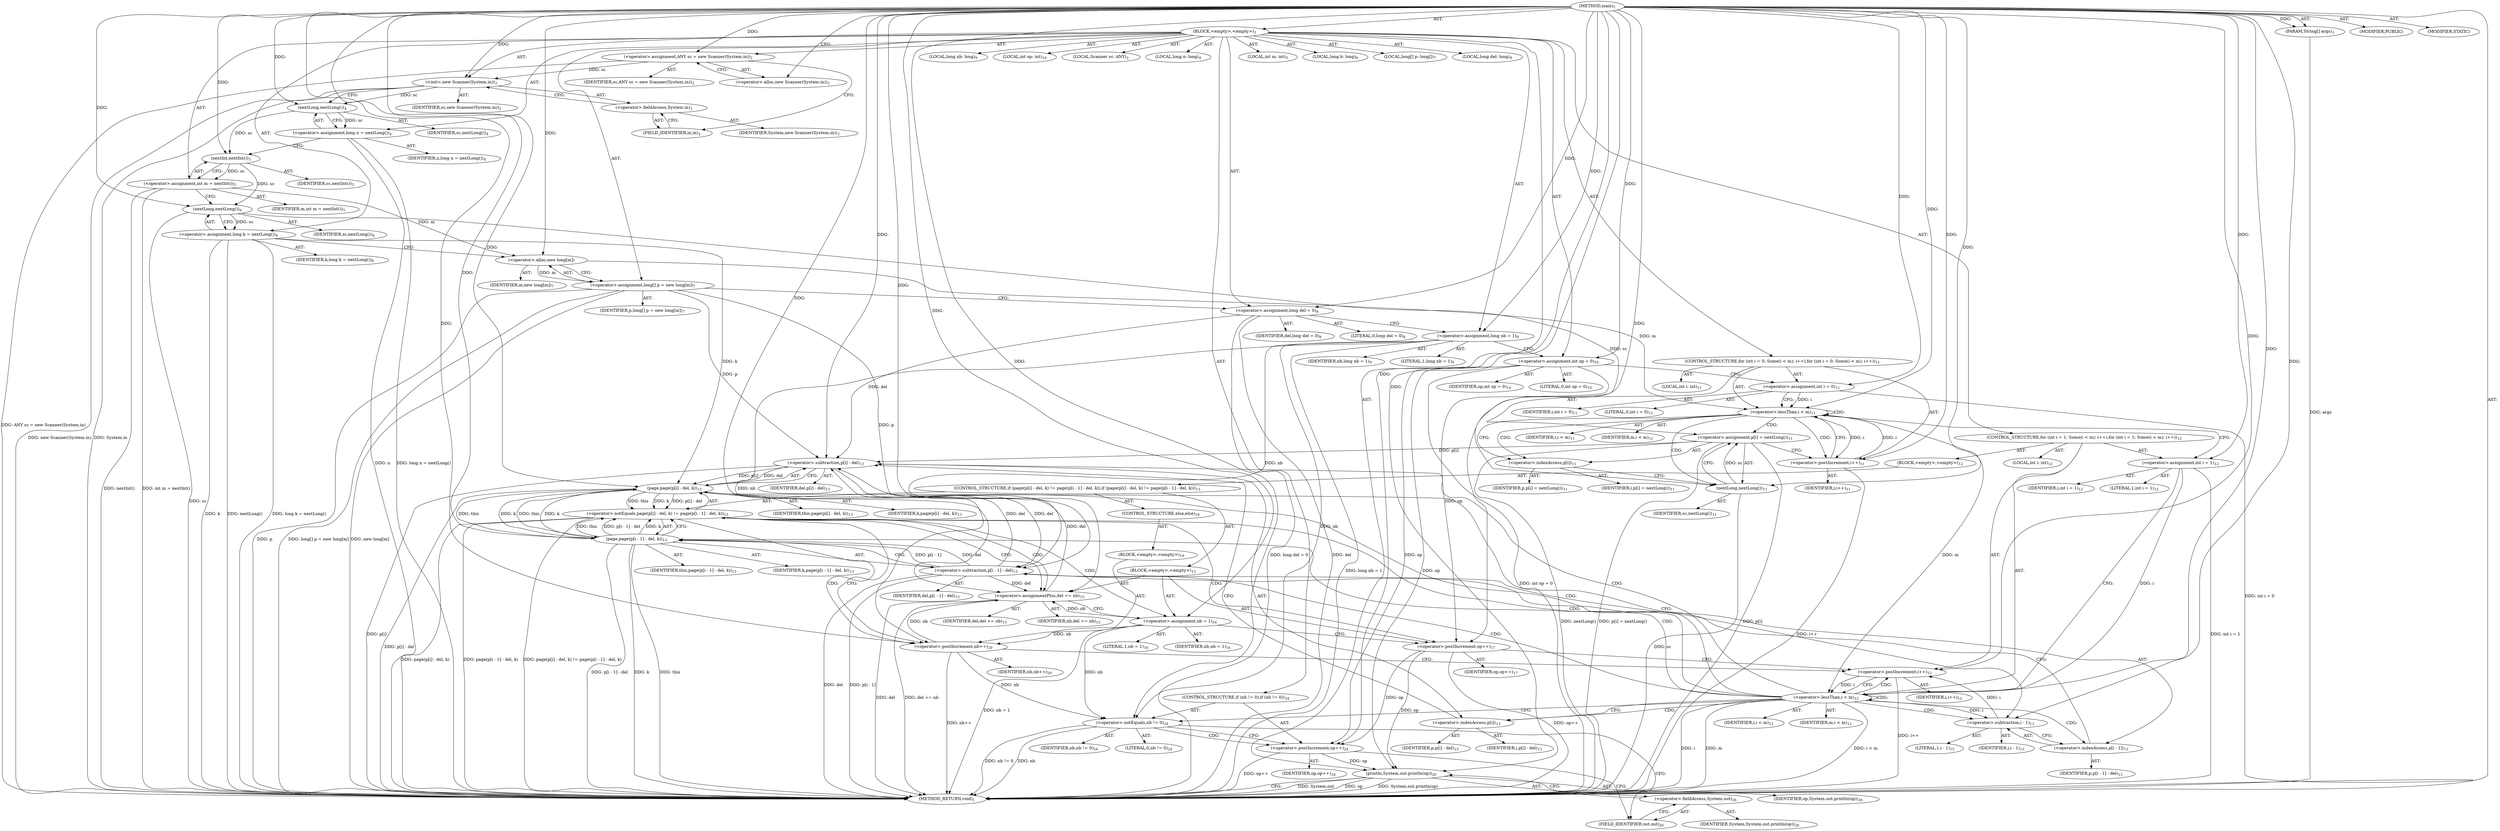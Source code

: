digraph "main" {  
"19" [label = <(METHOD,main)<SUB>1</SUB>> ]
"20" [label = <(PARAM,String[] args)<SUB>1</SUB>> ]
"21" [label = <(BLOCK,&lt;empty&gt;,&lt;empty&gt;)<SUB>1</SUB>> ]
"4" [label = <(LOCAL,Scanner sc: ANY)<SUB>2</SUB>> ]
"22" [label = <(&lt;operator&gt;.assignment,ANY sc = new Scanner(System.in))<SUB>2</SUB>> ]
"23" [label = <(IDENTIFIER,sc,ANY sc = new Scanner(System.in))<SUB>2</SUB>> ]
"24" [label = <(&lt;operator&gt;.alloc,new Scanner(System.in))<SUB>2</SUB>> ]
"25" [label = <(&lt;init&gt;,new Scanner(System.in))<SUB>2</SUB>> ]
"3" [label = <(IDENTIFIER,sc,new Scanner(System.in))<SUB>2</SUB>> ]
"26" [label = <(&lt;operator&gt;.fieldAccess,System.in)<SUB>2</SUB>> ]
"27" [label = <(IDENTIFIER,System,new Scanner(System.in))<SUB>2</SUB>> ]
"28" [label = <(FIELD_IDENTIFIER,in,in)<SUB>2</SUB>> ]
"29" [label = <(LOCAL,long n: long)<SUB>4</SUB>> ]
"30" [label = <(&lt;operator&gt;.assignment,long n = nextLong())<SUB>4</SUB>> ]
"31" [label = <(IDENTIFIER,n,long n = nextLong())<SUB>4</SUB>> ]
"32" [label = <(nextLong,nextLong())<SUB>4</SUB>> ]
"33" [label = <(IDENTIFIER,sc,nextLong())<SUB>4</SUB>> ]
"34" [label = <(LOCAL,int m: int)<SUB>5</SUB>> ]
"35" [label = <(&lt;operator&gt;.assignment,int m = nextInt())<SUB>5</SUB>> ]
"36" [label = <(IDENTIFIER,m,int m = nextInt())<SUB>5</SUB>> ]
"37" [label = <(nextInt,nextInt())<SUB>5</SUB>> ]
"38" [label = <(IDENTIFIER,sc,nextInt())<SUB>5</SUB>> ]
"39" [label = <(LOCAL,long k: long)<SUB>6</SUB>> ]
"40" [label = <(&lt;operator&gt;.assignment,long k = nextLong())<SUB>6</SUB>> ]
"41" [label = <(IDENTIFIER,k,long k = nextLong())<SUB>6</SUB>> ]
"42" [label = <(nextLong,nextLong())<SUB>6</SUB>> ]
"43" [label = <(IDENTIFIER,sc,nextLong())<SUB>6</SUB>> ]
"44" [label = <(LOCAL,long[] p: long[])<SUB>7</SUB>> ]
"45" [label = <(&lt;operator&gt;.assignment,long[] p = new long[m])<SUB>7</SUB>> ]
"46" [label = <(IDENTIFIER,p,long[] p = new long[m])<SUB>7</SUB>> ]
"47" [label = <(&lt;operator&gt;.alloc,new long[m])> ]
"48" [label = <(IDENTIFIER,m,new long[m])<SUB>7</SUB>> ]
"49" [label = <(LOCAL,long del: long)<SUB>8</SUB>> ]
"50" [label = <(&lt;operator&gt;.assignment,long del = 0)<SUB>8</SUB>> ]
"51" [label = <(IDENTIFIER,del,long del = 0)<SUB>8</SUB>> ]
"52" [label = <(LITERAL,0,long del = 0)<SUB>8</SUB>> ]
"53" [label = <(LOCAL,long nb: long)<SUB>9</SUB>> ]
"54" [label = <(&lt;operator&gt;.assignment,long nb = 1)<SUB>9</SUB>> ]
"55" [label = <(IDENTIFIER,nb,long nb = 1)<SUB>9</SUB>> ]
"56" [label = <(LITERAL,1,long nb = 1)<SUB>9</SUB>> ]
"57" [label = <(LOCAL,int op: int)<SUB>10</SUB>> ]
"58" [label = <(&lt;operator&gt;.assignment,int op = 0)<SUB>10</SUB>> ]
"59" [label = <(IDENTIFIER,op,int op = 0)<SUB>10</SUB>> ]
"60" [label = <(LITERAL,0,int op = 0)<SUB>10</SUB>> ]
"61" [label = <(CONTROL_STRUCTURE,for (int i = 0; Some(i &lt; m); i++),for (int i = 0; Some(i &lt; m); i++))<SUB>11</SUB>> ]
"62" [label = <(LOCAL,int i: int)<SUB>11</SUB>> ]
"63" [label = <(&lt;operator&gt;.assignment,int i = 0)<SUB>11</SUB>> ]
"64" [label = <(IDENTIFIER,i,int i = 0)<SUB>11</SUB>> ]
"65" [label = <(LITERAL,0,int i = 0)<SUB>11</SUB>> ]
"66" [label = <(&lt;operator&gt;.lessThan,i &lt; m)<SUB>11</SUB>> ]
"67" [label = <(IDENTIFIER,i,i &lt; m)<SUB>11</SUB>> ]
"68" [label = <(IDENTIFIER,m,i &lt; m)<SUB>11</SUB>> ]
"69" [label = <(&lt;operator&gt;.postIncrement,i++)<SUB>11</SUB>> ]
"70" [label = <(IDENTIFIER,i,i++)<SUB>11</SUB>> ]
"71" [label = <(&lt;operator&gt;.assignment,p[i] = nextLong())<SUB>11</SUB>> ]
"72" [label = <(&lt;operator&gt;.indexAccess,p[i])<SUB>11</SUB>> ]
"73" [label = <(IDENTIFIER,p,p[i] = nextLong())<SUB>11</SUB>> ]
"74" [label = <(IDENTIFIER,i,p[i] = nextLong())<SUB>11</SUB>> ]
"75" [label = <(nextLong,nextLong())<SUB>11</SUB>> ]
"76" [label = <(IDENTIFIER,sc,nextLong())<SUB>11</SUB>> ]
"77" [label = <(CONTROL_STRUCTURE,for (int i = 1; Some(i &lt; m); i++),for (int i = 1; Some(i &lt; m); i++))<SUB>12</SUB>> ]
"78" [label = <(LOCAL,int i: int)<SUB>12</SUB>> ]
"79" [label = <(&lt;operator&gt;.assignment,int i = 1)<SUB>12</SUB>> ]
"80" [label = <(IDENTIFIER,i,int i = 1)<SUB>12</SUB>> ]
"81" [label = <(LITERAL,1,int i = 1)<SUB>12</SUB>> ]
"82" [label = <(&lt;operator&gt;.lessThan,i &lt; m)<SUB>12</SUB>> ]
"83" [label = <(IDENTIFIER,i,i &lt; m)<SUB>12</SUB>> ]
"84" [label = <(IDENTIFIER,m,i &lt; m)<SUB>12</SUB>> ]
"85" [label = <(&lt;operator&gt;.postIncrement,i++)<SUB>12</SUB>> ]
"86" [label = <(IDENTIFIER,i,i++)<SUB>12</SUB>> ]
"87" [label = <(BLOCK,&lt;empty&gt;,&lt;empty&gt;)<SUB>12</SUB>> ]
"88" [label = <(CONTROL_STRUCTURE,if (page(p[i] - del, k) != page(p[i - 1] - del, k)),if (page(p[i] - del, k) != page(p[i - 1] - del, k)))<SUB>13</SUB>> ]
"89" [label = <(&lt;operator&gt;.notEquals,page(p[i] - del, k) != page(p[i - 1] - del, k))<SUB>13</SUB>> ]
"90" [label = <(page,page(p[i] - del, k))<SUB>13</SUB>> ]
"91" [label = <(IDENTIFIER,this,page(p[i] - del, k))<SUB>13</SUB>> ]
"92" [label = <(&lt;operator&gt;.subtraction,p[i] - del)<SUB>13</SUB>> ]
"93" [label = <(&lt;operator&gt;.indexAccess,p[i])<SUB>13</SUB>> ]
"94" [label = <(IDENTIFIER,p,p[i] - del)<SUB>13</SUB>> ]
"95" [label = <(IDENTIFIER,i,p[i] - del)<SUB>13</SUB>> ]
"96" [label = <(IDENTIFIER,del,p[i] - del)<SUB>13</SUB>> ]
"97" [label = <(IDENTIFIER,k,page(p[i] - del, k))<SUB>13</SUB>> ]
"98" [label = <(page,page(p[i - 1] - del, k))<SUB>13</SUB>> ]
"99" [label = <(IDENTIFIER,this,page(p[i - 1] - del, k))<SUB>13</SUB>> ]
"100" [label = <(&lt;operator&gt;.subtraction,p[i - 1] - del)<SUB>13</SUB>> ]
"101" [label = <(&lt;operator&gt;.indexAccess,p[i - 1])<SUB>13</SUB>> ]
"102" [label = <(IDENTIFIER,p,p[i - 1] - del)<SUB>13</SUB>> ]
"103" [label = <(&lt;operator&gt;.subtraction,i - 1)<SUB>13</SUB>> ]
"104" [label = <(IDENTIFIER,i,i - 1)<SUB>13</SUB>> ]
"105" [label = <(LITERAL,1,i - 1)<SUB>13</SUB>> ]
"106" [label = <(IDENTIFIER,del,p[i - 1] - del)<SUB>13</SUB>> ]
"107" [label = <(IDENTIFIER,k,page(p[i - 1] - del, k))<SUB>13</SUB>> ]
"108" [label = <(BLOCK,&lt;empty&gt;,&lt;empty&gt;)<SUB>13</SUB>> ]
"109" [label = <(&lt;operator&gt;.assignmentPlus,del += nb)<SUB>15</SUB>> ]
"110" [label = <(IDENTIFIER,del,del += nb)<SUB>15</SUB>> ]
"111" [label = <(IDENTIFIER,nb,del += nb)<SUB>15</SUB>> ]
"112" [label = <(&lt;operator&gt;.assignment,nb = 1)<SUB>16</SUB>> ]
"113" [label = <(IDENTIFIER,nb,nb = 1)<SUB>16</SUB>> ]
"114" [label = <(LITERAL,1,nb = 1)<SUB>16</SUB>> ]
"115" [label = <(&lt;operator&gt;.postIncrement,op++)<SUB>17</SUB>> ]
"116" [label = <(IDENTIFIER,op,op++)<SUB>17</SUB>> ]
"117" [label = <(CONTROL_STRUCTURE,else,else)<SUB>19</SUB>> ]
"118" [label = <(BLOCK,&lt;empty&gt;,&lt;empty&gt;)<SUB>19</SUB>> ]
"119" [label = <(&lt;operator&gt;.postIncrement,nb++)<SUB>20</SUB>> ]
"120" [label = <(IDENTIFIER,nb,nb++)<SUB>20</SUB>> ]
"121" [label = <(CONTROL_STRUCTURE,if (nb != 0),if (nb != 0))<SUB>24</SUB>> ]
"122" [label = <(&lt;operator&gt;.notEquals,nb != 0)<SUB>24</SUB>> ]
"123" [label = <(IDENTIFIER,nb,nb != 0)<SUB>24</SUB>> ]
"124" [label = <(LITERAL,0,nb != 0)<SUB>24</SUB>> ]
"125" [label = <(&lt;operator&gt;.postIncrement,op++)<SUB>24</SUB>> ]
"126" [label = <(IDENTIFIER,op,op++)<SUB>24</SUB>> ]
"127" [label = <(println,System.out.println(op))<SUB>26</SUB>> ]
"128" [label = <(&lt;operator&gt;.fieldAccess,System.out)<SUB>26</SUB>> ]
"129" [label = <(IDENTIFIER,System,System.out.println(op))<SUB>26</SUB>> ]
"130" [label = <(FIELD_IDENTIFIER,out,out)<SUB>26</SUB>> ]
"131" [label = <(IDENTIFIER,op,System.out.println(op))<SUB>26</SUB>> ]
"132" [label = <(MODIFIER,PUBLIC)> ]
"133" [label = <(MODIFIER,STATIC)> ]
"134" [label = <(METHOD_RETURN,void)<SUB>1</SUB>> ]
  "19" -> "20"  [ label = "AST: "] 
  "19" -> "21"  [ label = "AST: "] 
  "19" -> "132"  [ label = "AST: "] 
  "19" -> "133"  [ label = "AST: "] 
  "19" -> "134"  [ label = "AST: "] 
  "21" -> "4"  [ label = "AST: "] 
  "21" -> "22"  [ label = "AST: "] 
  "21" -> "25"  [ label = "AST: "] 
  "21" -> "29"  [ label = "AST: "] 
  "21" -> "30"  [ label = "AST: "] 
  "21" -> "34"  [ label = "AST: "] 
  "21" -> "35"  [ label = "AST: "] 
  "21" -> "39"  [ label = "AST: "] 
  "21" -> "40"  [ label = "AST: "] 
  "21" -> "44"  [ label = "AST: "] 
  "21" -> "45"  [ label = "AST: "] 
  "21" -> "49"  [ label = "AST: "] 
  "21" -> "50"  [ label = "AST: "] 
  "21" -> "53"  [ label = "AST: "] 
  "21" -> "54"  [ label = "AST: "] 
  "21" -> "57"  [ label = "AST: "] 
  "21" -> "58"  [ label = "AST: "] 
  "21" -> "61"  [ label = "AST: "] 
  "21" -> "77"  [ label = "AST: "] 
  "21" -> "121"  [ label = "AST: "] 
  "21" -> "127"  [ label = "AST: "] 
  "22" -> "23"  [ label = "AST: "] 
  "22" -> "24"  [ label = "AST: "] 
  "25" -> "3"  [ label = "AST: "] 
  "25" -> "26"  [ label = "AST: "] 
  "26" -> "27"  [ label = "AST: "] 
  "26" -> "28"  [ label = "AST: "] 
  "30" -> "31"  [ label = "AST: "] 
  "30" -> "32"  [ label = "AST: "] 
  "32" -> "33"  [ label = "AST: "] 
  "35" -> "36"  [ label = "AST: "] 
  "35" -> "37"  [ label = "AST: "] 
  "37" -> "38"  [ label = "AST: "] 
  "40" -> "41"  [ label = "AST: "] 
  "40" -> "42"  [ label = "AST: "] 
  "42" -> "43"  [ label = "AST: "] 
  "45" -> "46"  [ label = "AST: "] 
  "45" -> "47"  [ label = "AST: "] 
  "47" -> "48"  [ label = "AST: "] 
  "50" -> "51"  [ label = "AST: "] 
  "50" -> "52"  [ label = "AST: "] 
  "54" -> "55"  [ label = "AST: "] 
  "54" -> "56"  [ label = "AST: "] 
  "58" -> "59"  [ label = "AST: "] 
  "58" -> "60"  [ label = "AST: "] 
  "61" -> "62"  [ label = "AST: "] 
  "61" -> "63"  [ label = "AST: "] 
  "61" -> "66"  [ label = "AST: "] 
  "61" -> "69"  [ label = "AST: "] 
  "61" -> "71"  [ label = "AST: "] 
  "63" -> "64"  [ label = "AST: "] 
  "63" -> "65"  [ label = "AST: "] 
  "66" -> "67"  [ label = "AST: "] 
  "66" -> "68"  [ label = "AST: "] 
  "69" -> "70"  [ label = "AST: "] 
  "71" -> "72"  [ label = "AST: "] 
  "71" -> "75"  [ label = "AST: "] 
  "72" -> "73"  [ label = "AST: "] 
  "72" -> "74"  [ label = "AST: "] 
  "75" -> "76"  [ label = "AST: "] 
  "77" -> "78"  [ label = "AST: "] 
  "77" -> "79"  [ label = "AST: "] 
  "77" -> "82"  [ label = "AST: "] 
  "77" -> "85"  [ label = "AST: "] 
  "77" -> "87"  [ label = "AST: "] 
  "79" -> "80"  [ label = "AST: "] 
  "79" -> "81"  [ label = "AST: "] 
  "82" -> "83"  [ label = "AST: "] 
  "82" -> "84"  [ label = "AST: "] 
  "85" -> "86"  [ label = "AST: "] 
  "87" -> "88"  [ label = "AST: "] 
  "88" -> "89"  [ label = "AST: "] 
  "88" -> "108"  [ label = "AST: "] 
  "88" -> "117"  [ label = "AST: "] 
  "89" -> "90"  [ label = "AST: "] 
  "89" -> "98"  [ label = "AST: "] 
  "90" -> "91"  [ label = "AST: "] 
  "90" -> "92"  [ label = "AST: "] 
  "90" -> "97"  [ label = "AST: "] 
  "92" -> "93"  [ label = "AST: "] 
  "92" -> "96"  [ label = "AST: "] 
  "93" -> "94"  [ label = "AST: "] 
  "93" -> "95"  [ label = "AST: "] 
  "98" -> "99"  [ label = "AST: "] 
  "98" -> "100"  [ label = "AST: "] 
  "98" -> "107"  [ label = "AST: "] 
  "100" -> "101"  [ label = "AST: "] 
  "100" -> "106"  [ label = "AST: "] 
  "101" -> "102"  [ label = "AST: "] 
  "101" -> "103"  [ label = "AST: "] 
  "103" -> "104"  [ label = "AST: "] 
  "103" -> "105"  [ label = "AST: "] 
  "108" -> "109"  [ label = "AST: "] 
  "108" -> "112"  [ label = "AST: "] 
  "108" -> "115"  [ label = "AST: "] 
  "109" -> "110"  [ label = "AST: "] 
  "109" -> "111"  [ label = "AST: "] 
  "112" -> "113"  [ label = "AST: "] 
  "112" -> "114"  [ label = "AST: "] 
  "115" -> "116"  [ label = "AST: "] 
  "117" -> "118"  [ label = "AST: "] 
  "118" -> "119"  [ label = "AST: "] 
  "119" -> "120"  [ label = "AST: "] 
  "121" -> "122"  [ label = "AST: "] 
  "121" -> "125"  [ label = "AST: "] 
  "122" -> "123"  [ label = "AST: "] 
  "122" -> "124"  [ label = "AST: "] 
  "125" -> "126"  [ label = "AST: "] 
  "127" -> "128"  [ label = "AST: "] 
  "127" -> "131"  [ label = "AST: "] 
  "128" -> "129"  [ label = "AST: "] 
  "128" -> "130"  [ label = "AST: "] 
  "22" -> "28"  [ label = "CFG: "] 
  "25" -> "32"  [ label = "CFG: "] 
  "30" -> "37"  [ label = "CFG: "] 
  "35" -> "42"  [ label = "CFG: "] 
  "40" -> "47"  [ label = "CFG: "] 
  "45" -> "50"  [ label = "CFG: "] 
  "50" -> "54"  [ label = "CFG: "] 
  "54" -> "58"  [ label = "CFG: "] 
  "58" -> "63"  [ label = "CFG: "] 
  "127" -> "134"  [ label = "CFG: "] 
  "24" -> "22"  [ label = "CFG: "] 
  "26" -> "25"  [ label = "CFG: "] 
  "32" -> "30"  [ label = "CFG: "] 
  "37" -> "35"  [ label = "CFG: "] 
  "42" -> "40"  [ label = "CFG: "] 
  "47" -> "45"  [ label = "CFG: "] 
  "63" -> "66"  [ label = "CFG: "] 
  "66" -> "72"  [ label = "CFG: "] 
  "66" -> "79"  [ label = "CFG: "] 
  "69" -> "66"  [ label = "CFG: "] 
  "71" -> "69"  [ label = "CFG: "] 
  "79" -> "82"  [ label = "CFG: "] 
  "82" -> "93"  [ label = "CFG: "] 
  "82" -> "122"  [ label = "CFG: "] 
  "85" -> "82"  [ label = "CFG: "] 
  "122" -> "125"  [ label = "CFG: "] 
  "122" -> "130"  [ label = "CFG: "] 
  "125" -> "130"  [ label = "CFG: "] 
  "128" -> "127"  [ label = "CFG: "] 
  "28" -> "26"  [ label = "CFG: "] 
  "72" -> "75"  [ label = "CFG: "] 
  "75" -> "71"  [ label = "CFG: "] 
  "130" -> "128"  [ label = "CFG: "] 
  "89" -> "109"  [ label = "CFG: "] 
  "89" -> "119"  [ label = "CFG: "] 
  "90" -> "103"  [ label = "CFG: "] 
  "98" -> "89"  [ label = "CFG: "] 
  "109" -> "112"  [ label = "CFG: "] 
  "112" -> "115"  [ label = "CFG: "] 
  "115" -> "85"  [ label = "CFG: "] 
  "92" -> "90"  [ label = "CFG: "] 
  "100" -> "98"  [ label = "CFG: "] 
  "119" -> "85"  [ label = "CFG: "] 
  "93" -> "92"  [ label = "CFG: "] 
  "101" -> "100"  [ label = "CFG: "] 
  "103" -> "101"  [ label = "CFG: "] 
  "19" -> "24"  [ label = "CFG: "] 
  "20" -> "134"  [ label = "DDG: args"] 
  "22" -> "134"  [ label = "DDG: ANY sc = new Scanner(System.in)"] 
  "25" -> "134"  [ label = "DDG: System.in"] 
  "25" -> "134"  [ label = "DDG: new Scanner(System.in)"] 
  "30" -> "134"  [ label = "DDG: n"] 
  "30" -> "134"  [ label = "DDG: long n = nextLong()"] 
  "35" -> "134"  [ label = "DDG: nextInt()"] 
  "35" -> "134"  [ label = "DDG: int m = nextInt()"] 
  "40" -> "134"  [ label = "DDG: k"] 
  "42" -> "134"  [ label = "DDG: sc"] 
  "40" -> "134"  [ label = "DDG: nextLong()"] 
  "40" -> "134"  [ label = "DDG: long k = nextLong()"] 
  "45" -> "134"  [ label = "DDG: p"] 
  "45" -> "134"  [ label = "DDG: new long[m]"] 
  "45" -> "134"  [ label = "DDG: long[] p = new long[m]"] 
  "50" -> "134"  [ label = "DDG: del"] 
  "50" -> "134"  [ label = "DDG: long del = 0"] 
  "54" -> "134"  [ label = "DDG: long nb = 1"] 
  "58" -> "134"  [ label = "DDG: int op = 0"] 
  "63" -> "134"  [ label = "DDG: int i = 0"] 
  "79" -> "134"  [ label = "DDG: int i = 1"] 
  "82" -> "134"  [ label = "DDG: i"] 
  "82" -> "134"  [ label = "DDG: m"] 
  "82" -> "134"  [ label = "DDG: i &lt; m"] 
  "122" -> "134"  [ label = "DDG: nb"] 
  "122" -> "134"  [ label = "DDG: nb != 0"] 
  "125" -> "134"  [ label = "DDG: op++"] 
  "127" -> "134"  [ label = "DDG: System.out"] 
  "127" -> "134"  [ label = "DDG: op"] 
  "127" -> "134"  [ label = "DDG: System.out.println(op)"] 
  "92" -> "134"  [ label = "DDG: p[i]"] 
  "90" -> "134"  [ label = "DDG: p[i] - del"] 
  "89" -> "134"  [ label = "DDG: page(p[i] - del, k)"] 
  "98" -> "134"  [ label = "DDG: this"] 
  "100" -> "134"  [ label = "DDG: p[i - 1]"] 
  "100" -> "134"  [ label = "DDG: del"] 
  "98" -> "134"  [ label = "DDG: p[i - 1] - del"] 
  "98" -> "134"  [ label = "DDG: k"] 
  "89" -> "134"  [ label = "DDG: page(p[i - 1] - del, k)"] 
  "89" -> "134"  [ label = "DDG: page(p[i] - del, k) != page(p[i - 1] - del, k)"] 
  "119" -> "134"  [ label = "DDG: nb++"] 
  "109" -> "134"  [ label = "DDG: del"] 
  "109" -> "134"  [ label = "DDG: del += nb"] 
  "112" -> "134"  [ label = "DDG: nb = 1"] 
  "115" -> "134"  [ label = "DDG: op++"] 
  "85" -> "134"  [ label = "DDG: i++"] 
  "71" -> "134"  [ label = "DDG: p[i]"] 
  "75" -> "134"  [ label = "DDG: sc"] 
  "71" -> "134"  [ label = "DDG: nextLong()"] 
  "71" -> "134"  [ label = "DDG: p[i] = nextLong()"] 
  "69" -> "134"  [ label = "DDG: i++"] 
  "19" -> "20"  [ label = "DDG: "] 
  "19" -> "22"  [ label = "DDG: "] 
  "32" -> "30"  [ label = "DDG: sc"] 
  "37" -> "35"  [ label = "DDG: sc"] 
  "42" -> "40"  [ label = "DDG: sc"] 
  "47" -> "45"  [ label = "DDG: m"] 
  "19" -> "50"  [ label = "DDG: "] 
  "19" -> "54"  [ label = "DDG: "] 
  "19" -> "58"  [ label = "DDG: "] 
  "22" -> "25"  [ label = "DDG: sc"] 
  "19" -> "25"  [ label = "DDG: "] 
  "19" -> "63"  [ label = "DDG: "] 
  "75" -> "71"  [ label = "DDG: sc"] 
  "19" -> "79"  [ label = "DDG: "] 
  "58" -> "127"  [ label = "DDG: op"] 
  "125" -> "127"  [ label = "DDG: op"] 
  "115" -> "127"  [ label = "DDG: op"] 
  "19" -> "127"  [ label = "DDG: "] 
  "25" -> "32"  [ label = "DDG: sc"] 
  "19" -> "32"  [ label = "DDG: "] 
  "32" -> "37"  [ label = "DDG: sc"] 
  "19" -> "37"  [ label = "DDG: "] 
  "37" -> "42"  [ label = "DDG: sc"] 
  "19" -> "42"  [ label = "DDG: "] 
  "35" -> "47"  [ label = "DDG: m"] 
  "19" -> "47"  [ label = "DDG: "] 
  "63" -> "66"  [ label = "DDG: i"] 
  "69" -> "66"  [ label = "DDG: i"] 
  "19" -> "66"  [ label = "DDG: "] 
  "47" -> "66"  [ label = "DDG: m"] 
  "66" -> "69"  [ label = "DDG: i"] 
  "19" -> "69"  [ label = "DDG: "] 
  "79" -> "82"  [ label = "DDG: i"] 
  "85" -> "82"  [ label = "DDG: i"] 
  "19" -> "82"  [ label = "DDG: "] 
  "66" -> "82"  [ label = "DDG: m"] 
  "103" -> "85"  [ label = "DDG: i"] 
  "19" -> "85"  [ label = "DDG: "] 
  "54" -> "122"  [ label = "DDG: nb"] 
  "119" -> "122"  [ label = "DDG: nb"] 
  "112" -> "122"  [ label = "DDG: nb"] 
  "19" -> "122"  [ label = "DDG: "] 
  "58" -> "125"  [ label = "DDG: op"] 
  "115" -> "125"  [ label = "DDG: op"] 
  "19" -> "125"  [ label = "DDG: "] 
  "42" -> "75"  [ label = "DDG: sc"] 
  "19" -> "75"  [ label = "DDG: "] 
  "90" -> "89"  [ label = "DDG: this"] 
  "90" -> "89"  [ label = "DDG: p[i] - del"] 
  "90" -> "89"  [ label = "DDG: k"] 
  "98" -> "89"  [ label = "DDG: this"] 
  "98" -> "89"  [ label = "DDG: p[i - 1] - del"] 
  "98" -> "89"  [ label = "DDG: k"] 
  "54" -> "109"  [ label = "DDG: nb"] 
  "119" -> "109"  [ label = "DDG: nb"] 
  "112" -> "109"  [ label = "DDG: nb"] 
  "19" -> "109"  [ label = "DDG: "] 
  "19" -> "112"  [ label = "DDG: "] 
  "98" -> "90"  [ label = "DDG: this"] 
  "19" -> "90"  [ label = "DDG: "] 
  "92" -> "90"  [ label = "DDG: p[i]"] 
  "92" -> "90"  [ label = "DDG: del"] 
  "40" -> "90"  [ label = "DDG: k"] 
  "98" -> "90"  [ label = "DDG: k"] 
  "90" -> "98"  [ label = "DDG: this"] 
  "19" -> "98"  [ label = "DDG: "] 
  "100" -> "98"  [ label = "DDG: p[i - 1]"] 
  "100" -> "98"  [ label = "DDG: del"] 
  "90" -> "98"  [ label = "DDG: k"] 
  "100" -> "109"  [ label = "DDG: del"] 
  "58" -> "115"  [ label = "DDG: op"] 
  "19" -> "115"  [ label = "DDG: "] 
  "45" -> "92"  [ label = "DDG: p"] 
  "71" -> "92"  [ label = "DDG: p[i]"] 
  "50" -> "92"  [ label = "DDG: del"] 
  "100" -> "92"  [ label = "DDG: del"] 
  "109" -> "92"  [ label = "DDG: del"] 
  "19" -> "92"  [ label = "DDG: "] 
  "45" -> "100"  [ label = "DDG: p"] 
  "92" -> "100"  [ label = "DDG: del"] 
  "19" -> "100"  [ label = "DDG: "] 
  "54" -> "119"  [ label = "DDG: nb"] 
  "112" -> "119"  [ label = "DDG: nb"] 
  "19" -> "119"  [ label = "DDG: "] 
  "82" -> "103"  [ label = "DDG: i"] 
  "19" -> "103"  [ label = "DDG: "] 
  "66" -> "66"  [ label = "CDG: "] 
  "66" -> "71"  [ label = "CDG: "] 
  "66" -> "75"  [ label = "CDG: "] 
  "66" -> "72"  [ label = "CDG: "] 
  "66" -> "69"  [ label = "CDG: "] 
  "82" -> "89"  [ label = "CDG: "] 
  "82" -> "98"  [ label = "CDG: "] 
  "82" -> "100"  [ label = "CDG: "] 
  "82" -> "85"  [ label = "CDG: "] 
  "82" -> "103"  [ label = "CDG: "] 
  "82" -> "92"  [ label = "CDG: "] 
  "82" -> "82"  [ label = "CDG: "] 
  "82" -> "93"  [ label = "CDG: "] 
  "82" -> "101"  [ label = "CDG: "] 
  "82" -> "90"  [ label = "CDG: "] 
  "122" -> "125"  [ label = "CDG: "] 
  "89" -> "115"  [ label = "CDG: "] 
  "89" -> "119"  [ label = "CDG: "] 
  "89" -> "112"  [ label = "CDG: "] 
  "89" -> "109"  [ label = "CDG: "] 
}
